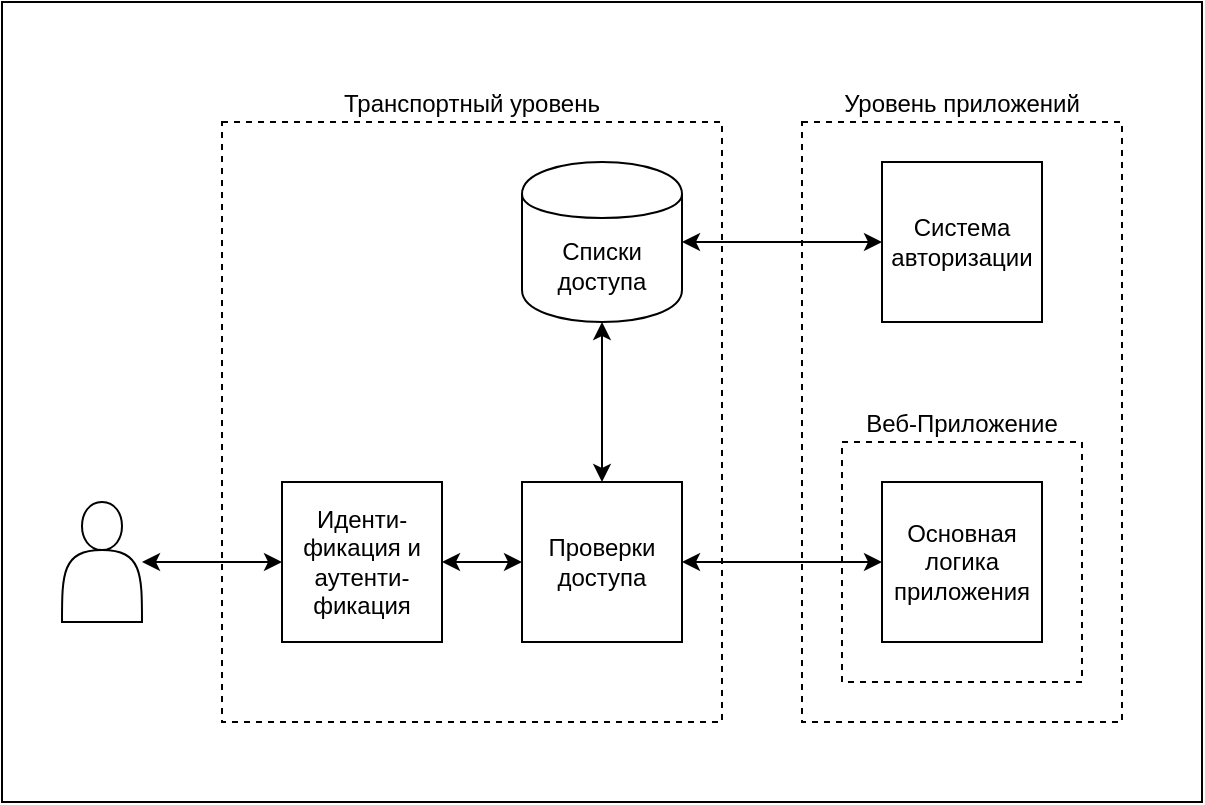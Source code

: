 <mxfile version="13.1.2" type="device"><diagram name="Page-1" id="929967ad-93f9-6ef4-fab6-5d389245f69c"><mxGraphModel dx="1374" dy="2134" grid="1" gridSize="10" guides="1" tooltips="1" connect="1" arrows="1" fold="1" page="1" pageScale="1.5" pageWidth="1169" pageHeight="826" background="none" math="0" shadow="0"><root><mxCell id="0" style=";html=1;"/><mxCell id="1" style=";html=1;" parent="0"/><mxCell id="ZVqvz2N4jyMZUdZpRy72-37" value="" style="whiteSpace=wrap;html=1;" parent="1" vertex="1"><mxGeometry x="560" y="-520" width="600" height="400" as="geometry"/></mxCell><mxCell id="ZVqvz2N4jyMZUdZpRy72-22" value="Транспортный уровень" style="rounded=0;whiteSpace=wrap;html=1;dashed=1;fillColor=none;labelPosition=center;verticalLabelPosition=top;align=center;verticalAlign=bottom;" parent="1" vertex="1"><mxGeometry x="670" y="-460" width="250" height="300" as="geometry"/></mxCell><mxCell id="ZVqvz2N4jyMZUdZpRy72-23" value="Уровень приложений" style="rounded=0;whiteSpace=wrap;html=1;dashed=1;fillColor=none;labelPosition=center;verticalLabelPosition=top;align=center;verticalAlign=bottom;" parent="1" vertex="1"><mxGeometry x="960" y="-460" width="160" height="300" as="geometry"/></mxCell><mxCell id="ZVqvz2N4jyMZUdZpRy72-24" value="Веб-Приложение" style="rounded=0;whiteSpace=wrap;html=1;dashed=1;fillColor=none;labelPosition=center;verticalLabelPosition=top;align=center;verticalAlign=bottom;" parent="1" vertex="1"><mxGeometry x="980" y="-300" width="120" height="120" as="geometry"/></mxCell><mxCell id="ZVqvz2N4jyMZUdZpRy72-25" value="Основная логика приложения" style="rounded=0;whiteSpace=wrap;html=1;" parent="1" vertex="1"><mxGeometry x="1000" y="-280" width="80" height="80" as="geometry"/></mxCell><mxCell id="ZVqvz2N4jyMZUdZpRy72-26" value="Система авторизации" style="rounded=0;whiteSpace=wrap;html=1;" parent="1" vertex="1"><mxGeometry x="1000" y="-440" width="80" height="80" as="geometry"/></mxCell><mxCell id="ZVqvz2N4jyMZUdZpRy72-27" value="Проверки доступа" style="rounded=0;whiteSpace=wrap;html=1;" parent="1" vertex="1"><mxGeometry x="820" y="-280" width="80" height="80" as="geometry"/></mxCell><mxCell id="ZVqvz2N4jyMZUdZpRy72-28" value="Иденти-фикация и аутенти-фикация" style="whiteSpace=wrap;html=1;aspect=fixed;" parent="1" vertex="1"><mxGeometry x="700" y="-280" width="80" height="80" as="geometry"/></mxCell><mxCell id="ZVqvz2N4jyMZUdZpRy72-30" value="" style="endArrow=classic;html=1;startArrow=classic;startFill=1;" parent="1" source="ZVqvz2N4jyMZUdZpRy72-28" target="ZVqvz2N4jyMZUdZpRy72-27" edge="1"><mxGeometry width="50" height="50" relative="1" as="geometry"><mxPoint x="1270" y="-150" as="sourcePoint"/><mxPoint x="1320" y="-200" as="targetPoint"/></mxGeometry></mxCell><mxCell id="ZVqvz2N4jyMZUdZpRy72-31" value="" style="endArrow=classic;html=1;startArrow=classic;startFill=1;" parent="1" source="ZVqvz2N4jyMZUdZpRy72-27" target="ZVqvz2N4jyMZUdZpRy72-25" edge="1"><mxGeometry width="50" height="50" relative="1" as="geometry"><mxPoint x="690" y="-230" as="sourcePoint"/><mxPoint x="890" y="-230" as="targetPoint"/></mxGeometry></mxCell><mxCell id="ZVqvz2N4jyMZUdZpRy72-32" value="" style="shape=actor;whiteSpace=wrap;html=1;fillColor=none;" parent="1" vertex="1"><mxGeometry x="590" y="-270" width="40" height="60" as="geometry"/></mxCell><mxCell id="ZVqvz2N4jyMZUdZpRy72-33" value="" style="endArrow=classic;startArrow=classic;html=1;" parent="1" source="ZVqvz2N4jyMZUdZpRy72-28" target="ZVqvz2N4jyMZUdZpRy72-32" edge="1"><mxGeometry width="50" height="50" relative="1" as="geometry"><mxPoint x="710" y="-350" as="sourcePoint"/><mxPoint x="760" y="-400" as="targetPoint"/></mxGeometry></mxCell><mxCell id="ZVqvz2N4jyMZUdZpRy72-34" value="Списки доступа" style="shape=cylinder;whiteSpace=wrap;html=1;boundedLbl=1;backgroundOutline=1;fillColor=none;" parent="1" vertex="1"><mxGeometry x="820" y="-440" width="80" height="80" as="geometry"/></mxCell><mxCell id="ZVqvz2N4jyMZUdZpRy72-35" value="" style="endArrow=classic;startArrow=classic;html=1;" parent="1" source="ZVqvz2N4jyMZUdZpRy72-26" target="ZVqvz2N4jyMZUdZpRy72-34" edge="1"><mxGeometry width="50" height="50" relative="1" as="geometry"><mxPoint x="710" y="-230" as="sourcePoint"/><mxPoint x="640" y="-230" as="targetPoint"/></mxGeometry></mxCell><mxCell id="ZVqvz2N4jyMZUdZpRy72-36" value="" style="endArrow=classic;startArrow=classic;html=1;" parent="1" source="ZVqvz2N4jyMZUdZpRy72-27" target="ZVqvz2N4jyMZUdZpRy72-34" edge="1"><mxGeometry width="50" height="50" relative="1" as="geometry"><mxPoint x="890" y="-390" as="sourcePoint"/><mxPoint x="790" y="-390" as="targetPoint"/></mxGeometry></mxCell></root></mxGraphModel></diagram></mxfile>